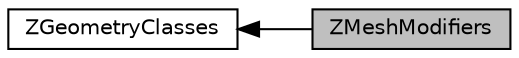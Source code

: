 digraph "ZMeshModifiers"
{
  edge [fontname="Helvetica",fontsize="10",labelfontname="Helvetica",labelfontsize="10"];
  node [fontname="Helvetica",fontsize="10",shape=record];
  rankdir=LR;
  Node0 [label="ZMeshModifiers",height=0.2,width=0.4,color="black", fillcolor="grey75", style="filled", fontcolor="black"];
  Node1 [label="ZGeometryClasses",height=0.2,width=0.4,color="black", fillcolor="white", style="filled",URL="$group__z_geometry_classes.html",tooltip="The geometry classes of the library. "];
  Node1->Node0 [shape=plaintext, dir="back", style="solid"];
}
